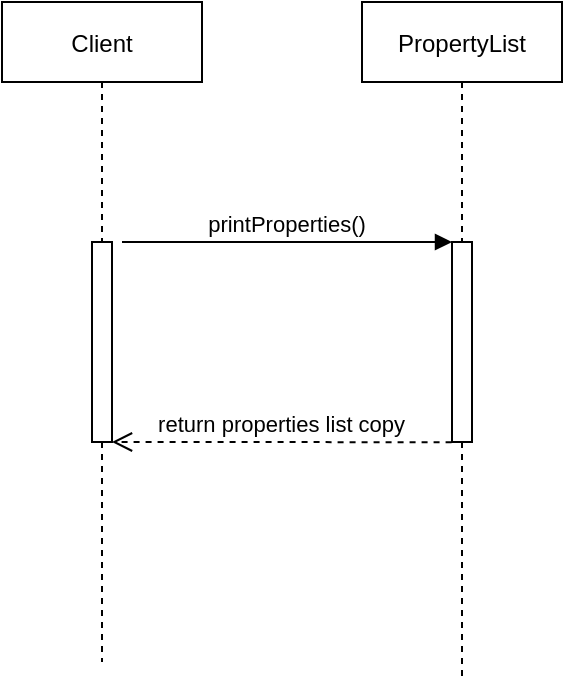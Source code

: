 <mxfile version="15.4.0" type="device"><diagram id="kgpKYQtTHZ0yAKxKKP6v" name="Page-1"><mxGraphModel dx="749" dy="556" grid="1" gridSize="10" guides="1" tooltips="1" connect="1" arrows="1" fold="1" page="1" pageScale="1" pageWidth="850" pageHeight="1100" math="0" shadow="0"><root><mxCell id="0"/><mxCell id="1" parent="0"/><mxCell id="3nuBFxr9cyL0pnOWT2aG-1" value="Client" style="shape=umlLifeline;perimeter=lifelinePerimeter;container=1;collapsible=0;recursiveResize=0;rounded=0;shadow=0;strokeWidth=1;" parent="1" vertex="1"><mxGeometry x="120" y="80" width="100" height="330" as="geometry"/></mxCell><mxCell id="3nuBFxr9cyL0pnOWT2aG-2" value="" style="points=[];perimeter=orthogonalPerimeter;rounded=0;shadow=0;strokeWidth=1;" parent="3nuBFxr9cyL0pnOWT2aG-1" vertex="1"><mxGeometry x="45" y="120" width="10" height="100" as="geometry"/></mxCell><mxCell id="3nuBFxr9cyL0pnOWT2aG-5" value="PropertyList" style="shape=umlLifeline;perimeter=lifelinePerimeter;container=1;collapsible=0;recursiveResize=0;rounded=0;shadow=0;strokeWidth=1;" parent="1" vertex="1"><mxGeometry x="300" y="80" width="100" height="340" as="geometry"/></mxCell><mxCell id="3nuBFxr9cyL0pnOWT2aG-6" value="" style="points=[];perimeter=orthogonalPerimeter;rounded=0;shadow=0;strokeWidth=1;" parent="3nuBFxr9cyL0pnOWT2aG-5" vertex="1"><mxGeometry x="45" y="120" width="10" height="100" as="geometry"/></mxCell><mxCell id="3nuBFxr9cyL0pnOWT2aG-9" value="printProperties()" style="verticalAlign=bottom;endArrow=block;shadow=0;strokeWidth=1;" parent="1" target="3nuBFxr9cyL0pnOWT2aG-6" edge="1"><mxGeometry relative="1" as="geometry"><mxPoint x="180" y="200" as="sourcePoint"/><mxPoint x="240" y="200" as="targetPoint"/></mxGeometry></mxCell><mxCell id="3nuBFxr9cyL0pnOWT2aG-10" value="return properties list copy" style="verticalAlign=bottom;endArrow=open;dashed=1;endSize=8;shadow=0;strokeWidth=1;exitX=-0.021;exitY=1.001;exitDx=0;exitDy=0;exitPerimeter=0;" parent="1" source="3nuBFxr9cyL0pnOWT2aG-6" target="3nuBFxr9cyL0pnOWT2aG-2" edge="1"><mxGeometry relative="1" as="geometry"><mxPoint x="180" y="276" as="targetPoint"/><mxPoint x="240" y="257" as="sourcePoint"/></mxGeometry></mxCell></root></mxGraphModel></diagram></mxfile>